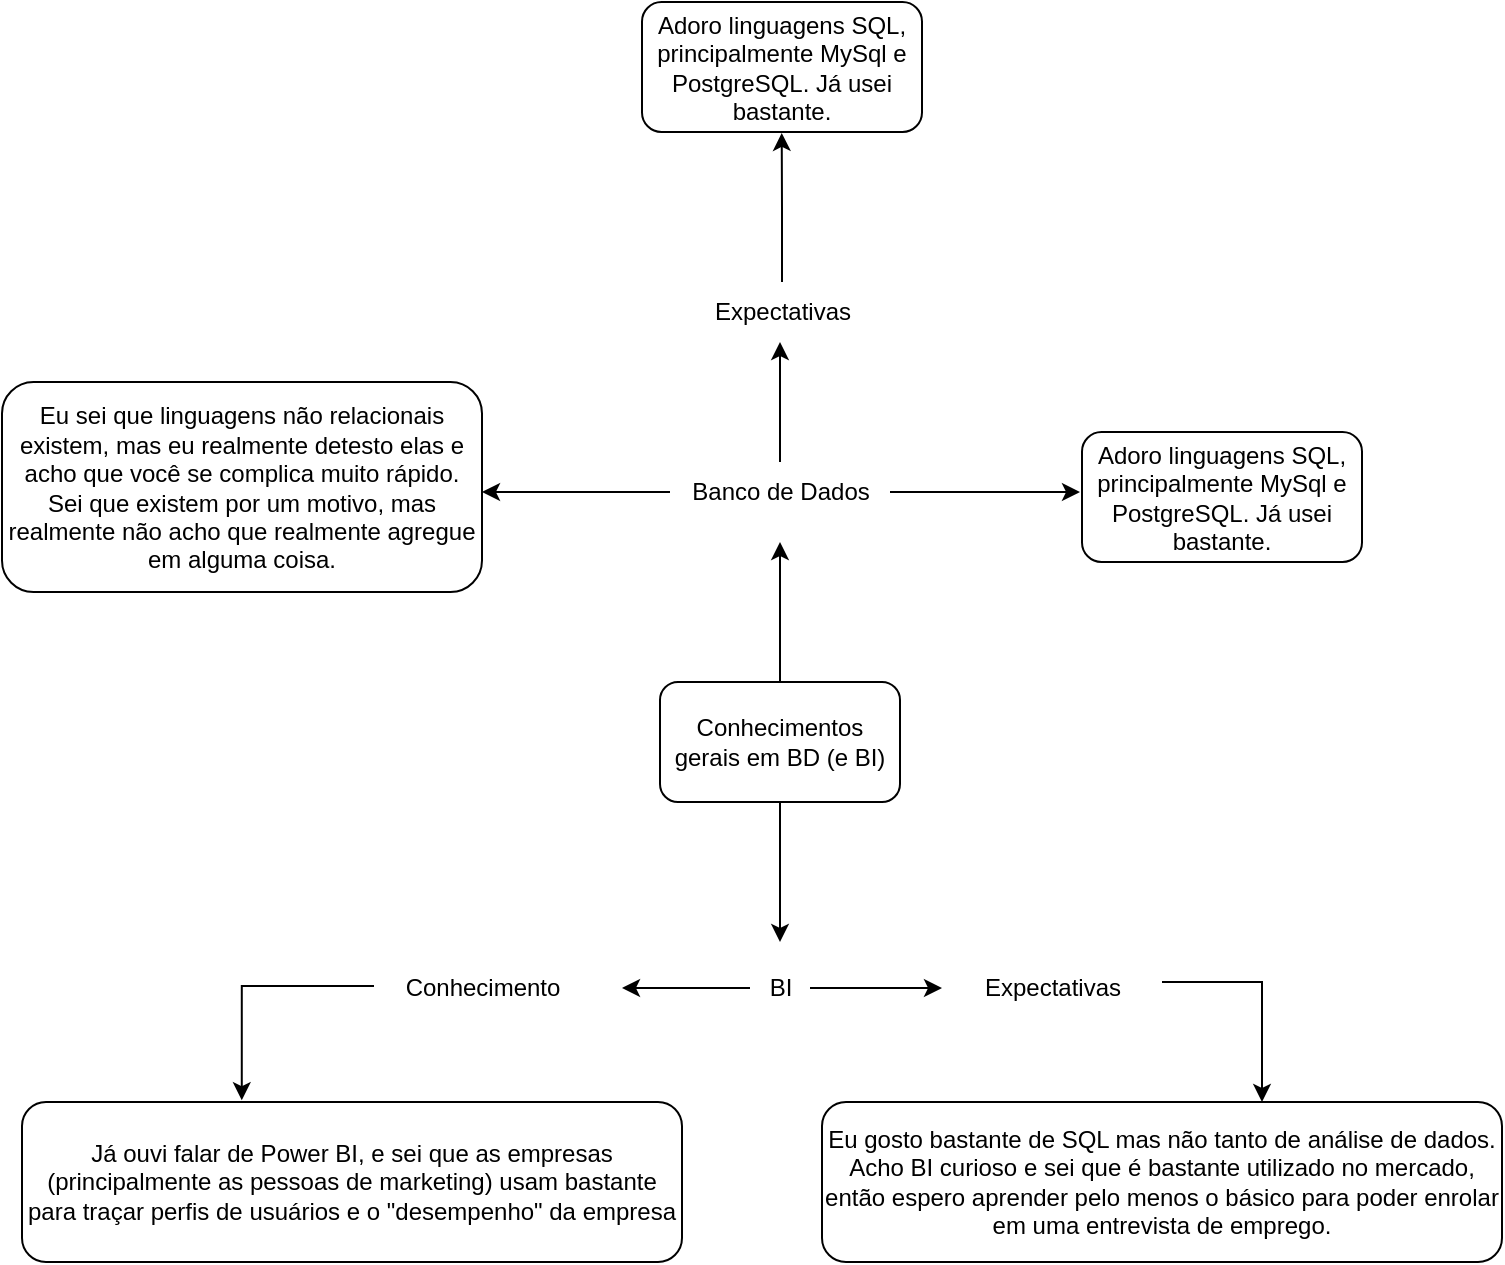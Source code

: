 <mxfile version="26.2.14">
  <diagram name="Página-1" id="M14Hdz_hXrqMERN6U0db">
    <mxGraphModel dx="645" dy="380" grid="1" gridSize="10" guides="1" tooltips="1" connect="1" arrows="1" fold="1" page="1" pageScale="1" pageWidth="827" pageHeight="1169" math="0" shadow="0">
      <root>
        <mxCell id="0" />
        <mxCell id="1" parent="0" />
        <mxCell id="2kkdEwzgxpmdob0iFZP8-15" style="edgeStyle=orthogonalEdgeStyle;rounded=0;orthogonalLoop=1;jettySize=auto;html=1;exitX=0.5;exitY=0;exitDx=0;exitDy=0;" edge="1" parent="1" source="2kkdEwzgxpmdob0iFZP8-2">
          <mxGeometry relative="1" as="geometry">
            <mxPoint x="419" y="320" as="targetPoint" />
          </mxGeometry>
        </mxCell>
        <mxCell id="2kkdEwzgxpmdob0iFZP8-16" style="edgeStyle=orthogonalEdgeStyle;rounded=0;orthogonalLoop=1;jettySize=auto;html=1;exitX=0.5;exitY=1;exitDx=0;exitDy=0;" edge="1" parent="1" source="2kkdEwzgxpmdob0iFZP8-2">
          <mxGeometry relative="1" as="geometry">
            <mxPoint x="419" y="520" as="targetPoint" />
          </mxGeometry>
        </mxCell>
        <mxCell id="2kkdEwzgxpmdob0iFZP8-2" value="Conhecimentos gerais em BD (e BI)" style="rounded=1;whiteSpace=wrap;html=1;" vertex="1" parent="1">
          <mxGeometry x="359" y="390" width="120" height="60" as="geometry" />
        </mxCell>
        <mxCell id="2kkdEwzgxpmdob0iFZP8-30" style="edgeStyle=orthogonalEdgeStyle;rounded=0;orthogonalLoop=1;jettySize=auto;html=1;" edge="1" parent="1" source="2kkdEwzgxpmdob0iFZP8-10">
          <mxGeometry relative="1" as="geometry">
            <mxPoint x="270" y="295" as="targetPoint" />
          </mxGeometry>
        </mxCell>
        <mxCell id="2kkdEwzgxpmdob0iFZP8-32" value="" style="edgeStyle=orthogonalEdgeStyle;rounded=0;orthogonalLoop=1;jettySize=auto;html=1;" edge="1" parent="1" source="2kkdEwzgxpmdob0iFZP8-10">
          <mxGeometry relative="1" as="geometry">
            <mxPoint x="569" y="295" as="targetPoint" />
          </mxGeometry>
        </mxCell>
        <mxCell id="2kkdEwzgxpmdob0iFZP8-35" style="edgeStyle=orthogonalEdgeStyle;rounded=0;orthogonalLoop=1;jettySize=auto;html=1;" edge="1" parent="1" source="2kkdEwzgxpmdob0iFZP8-10">
          <mxGeometry relative="1" as="geometry">
            <mxPoint x="419" y="220" as="targetPoint" />
          </mxGeometry>
        </mxCell>
        <mxCell id="2kkdEwzgxpmdob0iFZP8-10" value="Banco de Dados" style="text;html=1;align=center;verticalAlign=middle;resizable=0;points=[];autosize=1;strokeColor=none;fillColor=none;" vertex="1" parent="1">
          <mxGeometry x="364" y="280" width="110" height="30" as="geometry" />
        </mxCell>
        <mxCell id="2kkdEwzgxpmdob0iFZP8-18" style="edgeStyle=orthogonalEdgeStyle;rounded=0;orthogonalLoop=1;jettySize=auto;html=1;" edge="1" parent="1" source="2kkdEwzgxpmdob0iFZP8-11">
          <mxGeometry relative="1" as="geometry">
            <mxPoint x="500" y="543" as="targetPoint" />
          </mxGeometry>
        </mxCell>
        <mxCell id="2kkdEwzgxpmdob0iFZP8-23" style="edgeStyle=orthogonalEdgeStyle;rounded=0;orthogonalLoop=1;jettySize=auto;html=1;" edge="1" parent="1" source="2kkdEwzgxpmdob0iFZP8-11">
          <mxGeometry relative="1" as="geometry">
            <mxPoint x="340" y="543" as="targetPoint" />
          </mxGeometry>
        </mxCell>
        <mxCell id="2kkdEwzgxpmdob0iFZP8-11" value="BI" style="text;html=1;align=center;verticalAlign=middle;resizable=0;points=[];autosize=1;strokeColor=none;fillColor=none;" vertex="1" parent="1">
          <mxGeometry x="404" y="528" width="30" height="30" as="geometry" />
        </mxCell>
        <mxCell id="2kkdEwzgxpmdob0iFZP8-14" value="Já ouvi falar de Power BI, e sei que as empresas (principalmente as pessoas de marketing) usam bastante para traçar perfis de usuários e o &quot;desempenho&quot; da empresa" style="rounded=1;whiteSpace=wrap;html=1;" vertex="1" parent="1">
          <mxGeometry x="40" y="600" width="330" height="80" as="geometry" />
        </mxCell>
        <mxCell id="2kkdEwzgxpmdob0iFZP8-22" style="edgeStyle=orthogonalEdgeStyle;rounded=0;orthogonalLoop=1;jettySize=auto;html=1;" edge="1" parent="1" target="2kkdEwzgxpmdob0iFZP8-20">
          <mxGeometry relative="1" as="geometry">
            <mxPoint x="610" y="540" as="sourcePoint" />
            <Array as="points">
              <mxPoint x="660" y="540" />
            </Array>
          </mxGeometry>
        </mxCell>
        <mxCell id="2kkdEwzgxpmdob0iFZP8-19" value="Expectativas" style="text;html=1;align=center;verticalAlign=middle;resizable=0;points=[];autosize=1;strokeColor=none;fillColor=none;" vertex="1" parent="1">
          <mxGeometry x="510" y="528" width="90" height="30" as="geometry" />
        </mxCell>
        <mxCell id="2kkdEwzgxpmdob0iFZP8-20" value="Eu gosto bastante de SQL mas não tanto de análise de dados. Acho BI curioso e sei que é bastante utilizado no mercado, então espero aprender pelo menos o básico para poder enrolar em uma entrevista de emprego." style="rounded=1;whiteSpace=wrap;html=1;" vertex="1" parent="1">
          <mxGeometry x="440" y="600" width="340" height="80" as="geometry" />
        </mxCell>
        <mxCell id="2kkdEwzgxpmdob0iFZP8-28" style="edgeStyle=orthogonalEdgeStyle;rounded=0;orthogonalLoop=1;jettySize=auto;html=1;entryX=0.333;entryY=-0.011;entryDx=0;entryDy=0;entryPerimeter=0;exitX=-0.04;exitY=0.467;exitDx=0;exitDy=0;exitPerimeter=0;" edge="1" parent="1" source="2kkdEwzgxpmdob0iFZP8-24" target="2kkdEwzgxpmdob0iFZP8-14">
          <mxGeometry relative="1" as="geometry">
            <mxPoint x="150" y="590" as="targetPoint" />
            <Array as="points">
              <mxPoint x="150" y="542" />
            </Array>
          </mxGeometry>
        </mxCell>
        <mxCell id="2kkdEwzgxpmdob0iFZP8-24" value="Conhecimento" style="text;html=1;align=center;verticalAlign=middle;resizable=0;points=[];autosize=1;strokeColor=none;fillColor=none;" vertex="1" parent="1">
          <mxGeometry x="220" y="528" width="100" height="30" as="geometry" />
        </mxCell>
        <mxCell id="2kkdEwzgxpmdob0iFZP8-29" value="Adoro linguagens SQL, principalmente MySql e PostgreSQL. Já usei bastante." style="rounded=1;whiteSpace=wrap;html=1;" vertex="1" parent="1">
          <mxGeometry x="570" y="265" width="140" height="65" as="geometry" />
        </mxCell>
        <mxCell id="2kkdEwzgxpmdob0iFZP8-34" value="Eu sei que linguagens não relacionais existem, mas eu realmente detesto elas e acho que você se complica muito rápido. Sei que existem por um motivo, mas realmente não acho que realmente agregue em alguma coisa." style="rounded=1;whiteSpace=wrap;html=1;" vertex="1" parent="1">
          <mxGeometry x="30" y="240" width="240" height="105" as="geometry" />
        </mxCell>
        <mxCell id="2kkdEwzgxpmdob0iFZP8-37" style="edgeStyle=orthogonalEdgeStyle;rounded=0;orthogonalLoop=1;jettySize=auto;html=1;entryX=0.499;entryY=1.007;entryDx=0;entryDy=0;entryPerimeter=0;" edge="1" parent="1" source="2kkdEwzgxpmdob0iFZP8-36" target="2kkdEwzgxpmdob0iFZP8-38">
          <mxGeometry relative="1" as="geometry">
            <mxPoint x="420" y="120" as="targetPoint" />
          </mxGeometry>
        </mxCell>
        <mxCell id="2kkdEwzgxpmdob0iFZP8-36" value="Expectativas" style="text;html=1;align=center;verticalAlign=middle;resizable=0;points=[];autosize=1;strokeColor=none;fillColor=none;rotation=0;" vertex="1" parent="1">
          <mxGeometry x="375" y="190" width="90" height="30" as="geometry" />
        </mxCell>
        <mxCell id="2kkdEwzgxpmdob0iFZP8-38" value="Adoro linguagens SQL, principalmente MySql e PostgreSQL. Já usei bastante." style="rounded=1;whiteSpace=wrap;html=1;" vertex="1" parent="1">
          <mxGeometry x="350" y="50" width="140" height="65" as="geometry" />
        </mxCell>
      </root>
    </mxGraphModel>
  </diagram>
</mxfile>
